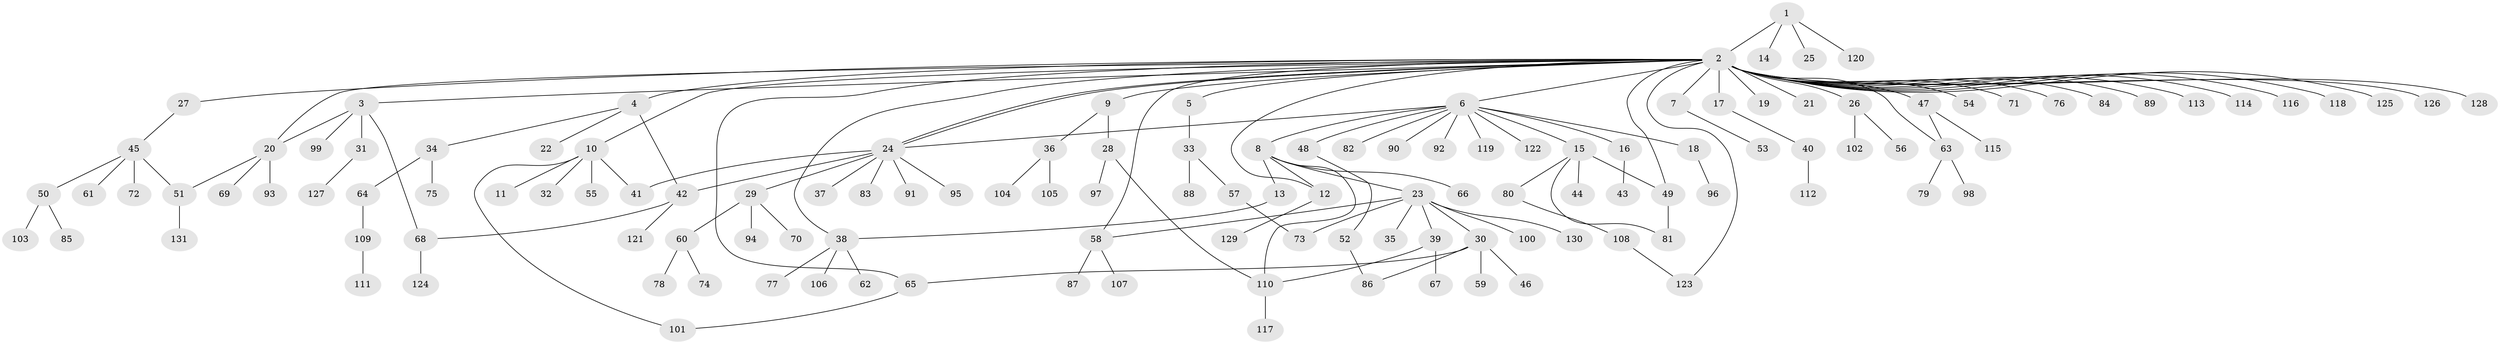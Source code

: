 // Generated by graph-tools (version 1.1) at 2025/01/03/09/25 03:01:39]
// undirected, 131 vertices, 150 edges
graph export_dot {
graph [start="1"]
  node [color=gray90,style=filled];
  1;
  2;
  3;
  4;
  5;
  6;
  7;
  8;
  9;
  10;
  11;
  12;
  13;
  14;
  15;
  16;
  17;
  18;
  19;
  20;
  21;
  22;
  23;
  24;
  25;
  26;
  27;
  28;
  29;
  30;
  31;
  32;
  33;
  34;
  35;
  36;
  37;
  38;
  39;
  40;
  41;
  42;
  43;
  44;
  45;
  46;
  47;
  48;
  49;
  50;
  51;
  52;
  53;
  54;
  55;
  56;
  57;
  58;
  59;
  60;
  61;
  62;
  63;
  64;
  65;
  66;
  67;
  68;
  69;
  70;
  71;
  72;
  73;
  74;
  75;
  76;
  77;
  78;
  79;
  80;
  81;
  82;
  83;
  84;
  85;
  86;
  87;
  88;
  89;
  90;
  91;
  92;
  93;
  94;
  95;
  96;
  97;
  98;
  99;
  100;
  101;
  102;
  103;
  104;
  105;
  106;
  107;
  108;
  109;
  110;
  111;
  112;
  113;
  114;
  115;
  116;
  117;
  118;
  119;
  120;
  121;
  122;
  123;
  124;
  125;
  126;
  127;
  128;
  129;
  130;
  131;
  1 -- 2;
  1 -- 14;
  1 -- 25;
  1 -- 120;
  2 -- 3;
  2 -- 4;
  2 -- 5;
  2 -- 6;
  2 -- 7;
  2 -- 9;
  2 -- 10;
  2 -- 12;
  2 -- 17;
  2 -- 19;
  2 -- 20;
  2 -- 21;
  2 -- 24;
  2 -- 24;
  2 -- 26;
  2 -- 27;
  2 -- 38;
  2 -- 47;
  2 -- 49;
  2 -- 54;
  2 -- 58;
  2 -- 63;
  2 -- 65;
  2 -- 71;
  2 -- 76;
  2 -- 84;
  2 -- 89;
  2 -- 113;
  2 -- 114;
  2 -- 116;
  2 -- 118;
  2 -- 123;
  2 -- 125;
  2 -- 126;
  2 -- 128;
  3 -- 20;
  3 -- 31;
  3 -- 68;
  3 -- 99;
  4 -- 22;
  4 -- 34;
  4 -- 42;
  5 -- 33;
  6 -- 8;
  6 -- 15;
  6 -- 16;
  6 -- 18;
  6 -- 24;
  6 -- 48;
  6 -- 82;
  6 -- 90;
  6 -- 92;
  6 -- 119;
  6 -- 122;
  7 -- 53;
  8 -- 12;
  8 -- 13;
  8 -- 23;
  8 -- 66;
  8 -- 110;
  9 -- 28;
  9 -- 36;
  10 -- 11;
  10 -- 32;
  10 -- 41;
  10 -- 55;
  10 -- 101;
  12 -- 129;
  13 -- 38;
  15 -- 44;
  15 -- 49;
  15 -- 80;
  15 -- 81;
  16 -- 43;
  17 -- 40;
  18 -- 96;
  20 -- 51;
  20 -- 69;
  20 -- 93;
  23 -- 30;
  23 -- 35;
  23 -- 39;
  23 -- 58;
  23 -- 73;
  23 -- 100;
  23 -- 130;
  24 -- 29;
  24 -- 37;
  24 -- 41;
  24 -- 42;
  24 -- 83;
  24 -- 91;
  24 -- 95;
  26 -- 56;
  26 -- 102;
  27 -- 45;
  28 -- 97;
  28 -- 110;
  29 -- 60;
  29 -- 70;
  29 -- 94;
  30 -- 46;
  30 -- 59;
  30 -- 65;
  30 -- 86;
  31 -- 127;
  33 -- 57;
  33 -- 88;
  34 -- 64;
  34 -- 75;
  36 -- 104;
  36 -- 105;
  38 -- 62;
  38 -- 77;
  38 -- 106;
  39 -- 67;
  39 -- 110;
  40 -- 112;
  42 -- 68;
  42 -- 121;
  45 -- 50;
  45 -- 51;
  45 -- 61;
  45 -- 72;
  47 -- 63;
  47 -- 115;
  48 -- 52;
  49 -- 81;
  50 -- 85;
  50 -- 103;
  51 -- 131;
  52 -- 86;
  57 -- 73;
  58 -- 87;
  58 -- 107;
  60 -- 74;
  60 -- 78;
  63 -- 79;
  63 -- 98;
  64 -- 109;
  65 -- 101;
  68 -- 124;
  80 -- 108;
  108 -- 123;
  109 -- 111;
  110 -- 117;
}
